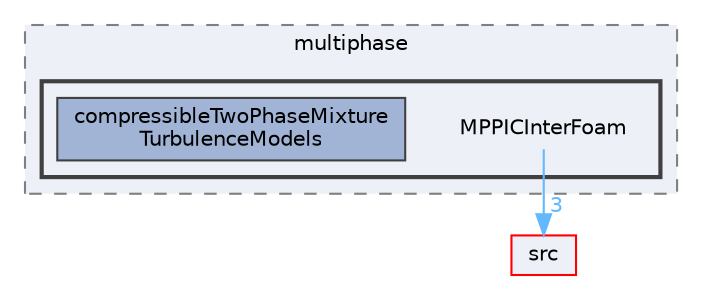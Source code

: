 digraph "applications/solvers/multiphase/MPPICInterFoam"
{
 // LATEX_PDF_SIZE
  bgcolor="transparent";
  edge [fontname=Helvetica,fontsize=10,labelfontname=Helvetica,labelfontsize=10];
  node [fontname=Helvetica,fontsize=10,shape=box,height=0.2,width=0.4];
  compound=true
  subgraph clusterdir_d62a5a20700de1cb9696e405d497a576 {
    graph [ bgcolor="#edf0f7", pencolor="grey50", label="multiphase", fontname=Helvetica,fontsize=10 style="filled,dashed", URL="dir_d62a5a20700de1cb9696e405d497a576.html",tooltip=""]
  subgraph clusterdir_54cdca7cebff09deb46975eb39a4816f {
    graph [ bgcolor="#edf0f7", pencolor="grey25", label="", fontname=Helvetica,fontsize=10 style="filled,bold", URL="dir_54cdca7cebff09deb46975eb39a4816f.html",tooltip=""]
    dir_54cdca7cebff09deb46975eb39a4816f [shape=plaintext, label="MPPICInterFoam"];
  dir_03007b912d1151bbc08cb60d19a5e2b2 [label="compressibleTwoPhaseMixture\lTurbulenceModels", fillcolor="#a2b4d6", color="grey25", style="filled", URL="dir_03007b912d1151bbc08cb60d19a5e2b2.html",tooltip=""];
  }
  }
  dir_68267d1309a1af8e8297ef4c3efbcdba [label="src", fillcolor="#edf0f7", color="red", style="filled", URL="dir_68267d1309a1af8e8297ef4c3efbcdba.html",tooltip=""];
  dir_54cdca7cebff09deb46975eb39a4816f->dir_68267d1309a1af8e8297ef4c3efbcdba [headlabel="3", labeldistance=1.5 headhref="dir_002460_003729.html" href="dir_002460_003729.html" color="steelblue1" fontcolor="steelblue1"];
}
